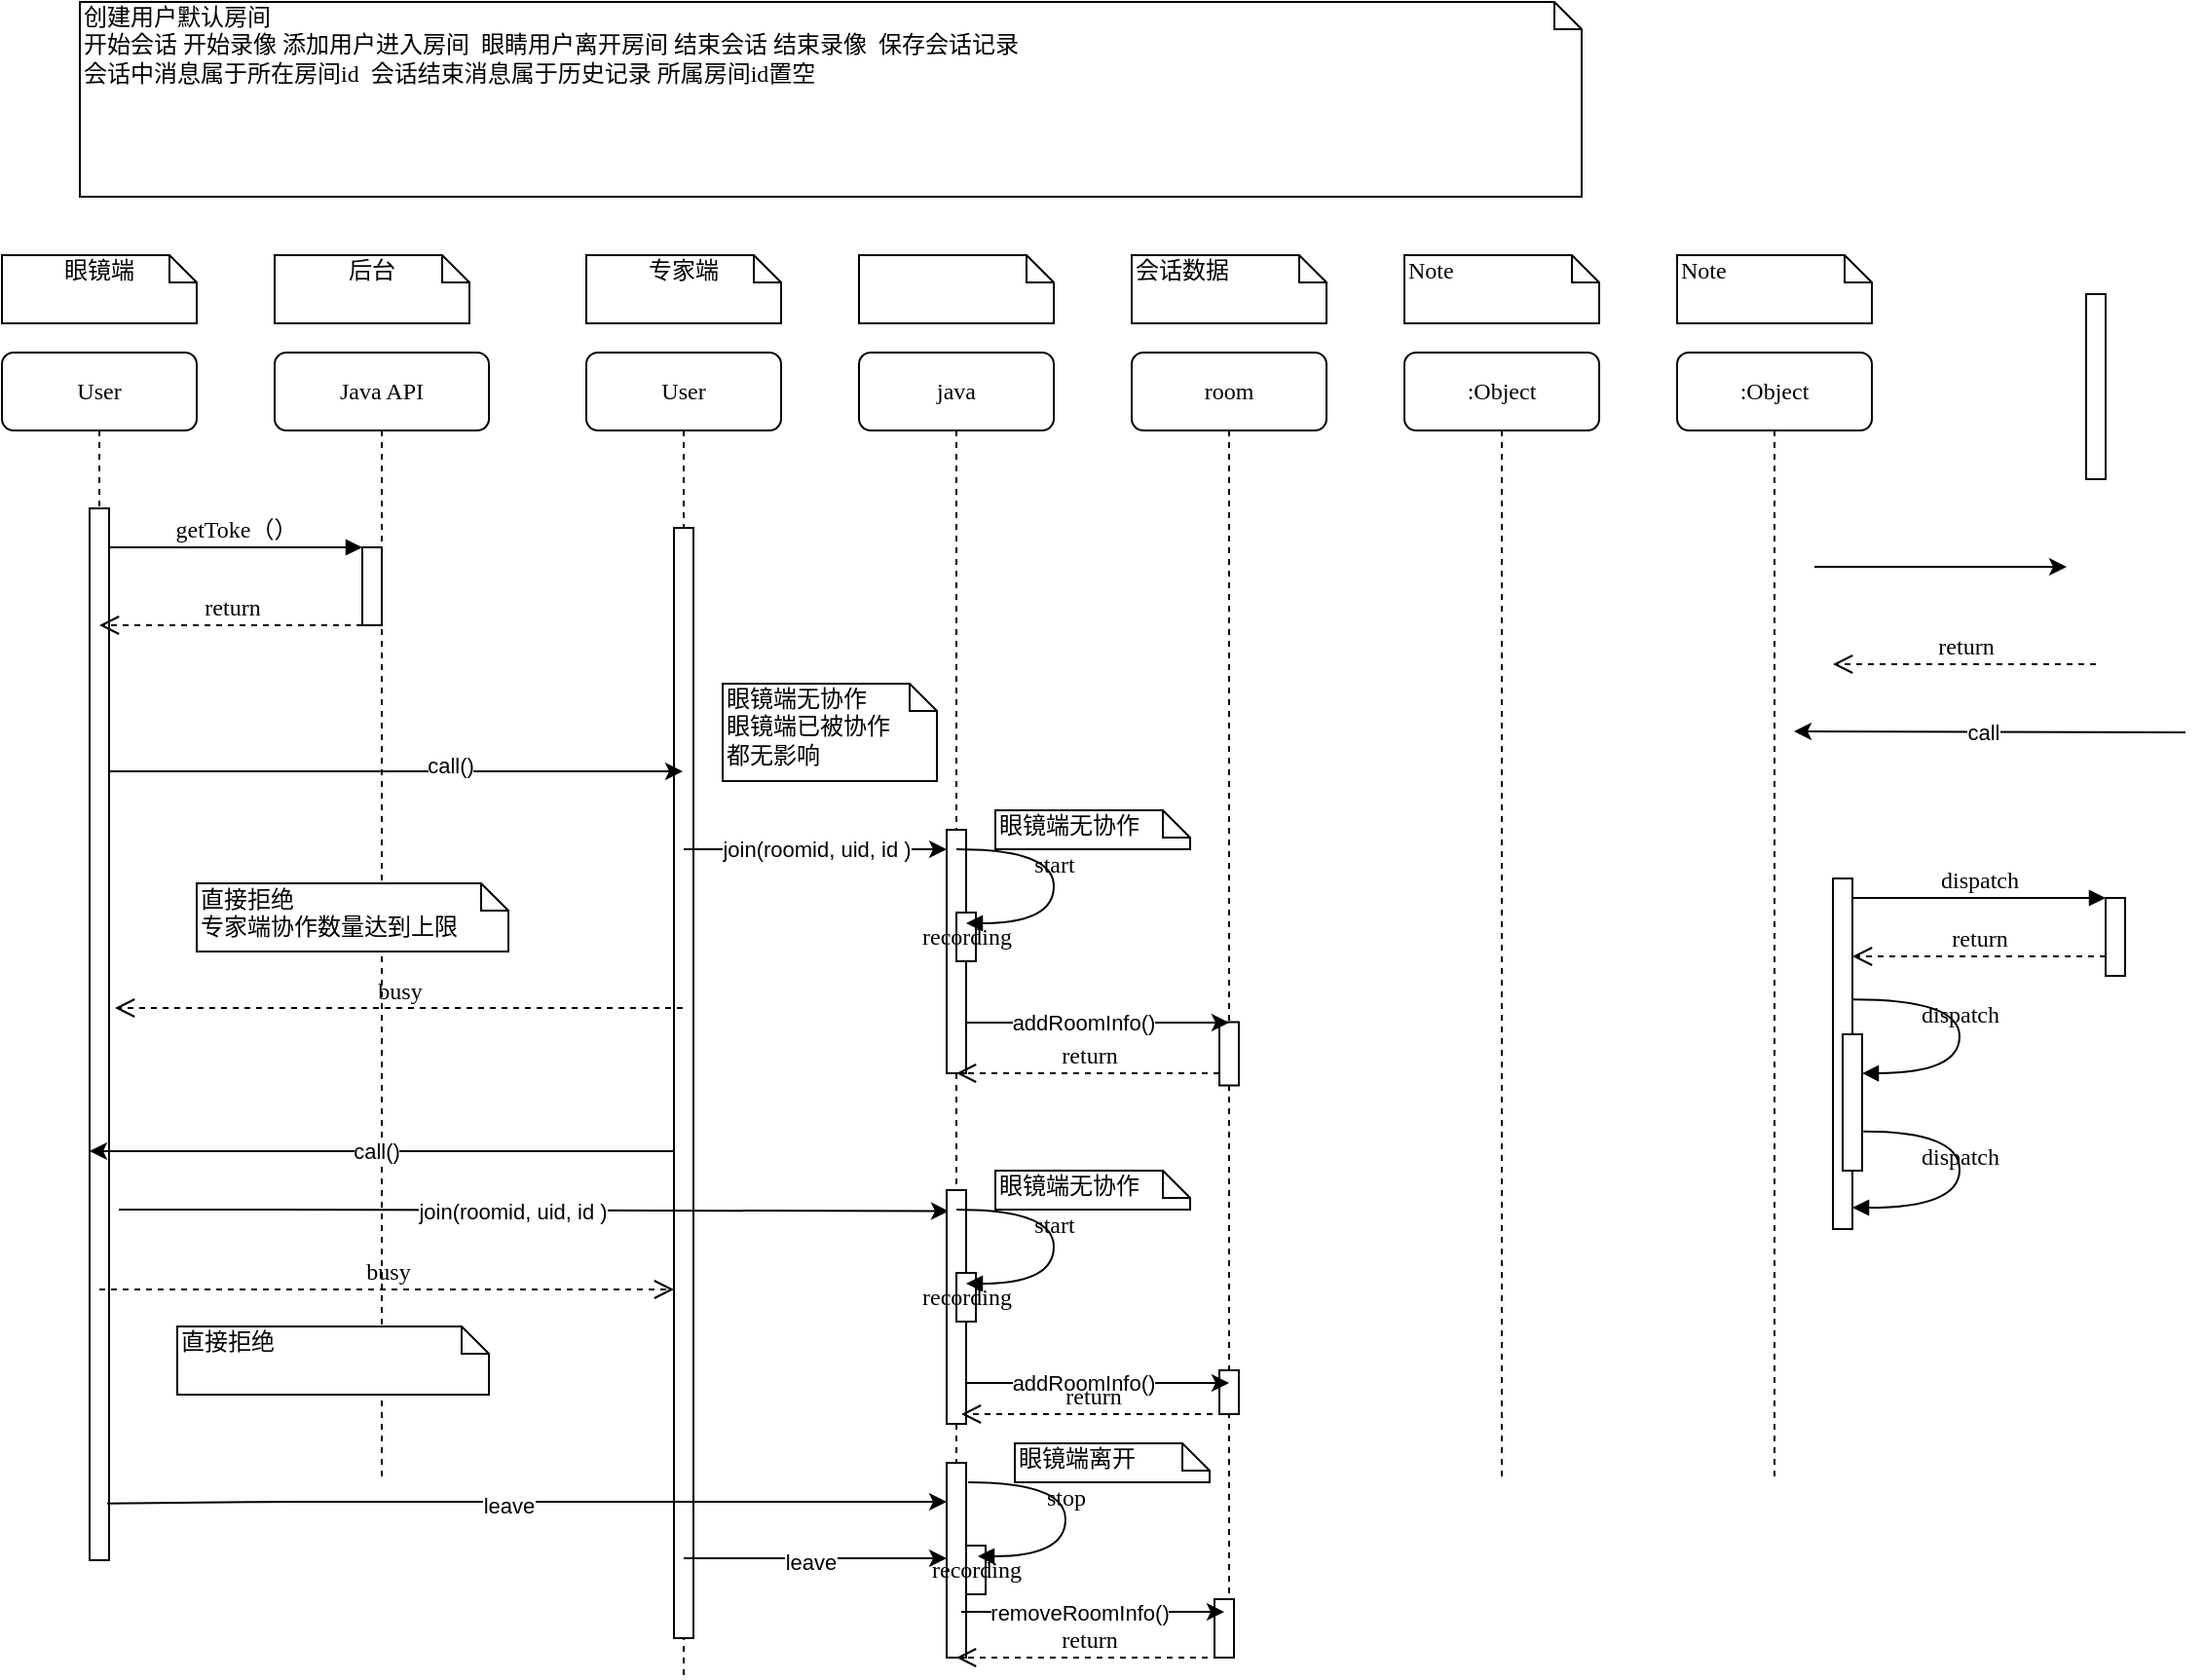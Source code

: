 <mxfile version="14.4.4" type="github">
  <diagram name="Page-1" id="13e1069c-82ec-6db2-03f1-153e76fe0fe0">
    <mxGraphModel dx="1490" dy="1473" grid="1" gridSize="10" guides="1" tooltips="1" connect="1" arrows="1" fold="1" page="1" pageScale="1" pageWidth="1100" pageHeight="850" background="#ffffff" math="0" shadow="0">
      <root>
        <mxCell id="0" />
        <mxCell id="1" parent="0" />
        <mxCell id="7baba1c4bc27f4b0-2" value="Java API" style="shape=umlLifeline;perimeter=lifelinePerimeter;whiteSpace=wrap;html=1;container=1;collapsible=0;recursiveResize=0;outlineConnect=0;rounded=1;shadow=0;comic=0;labelBackgroundColor=none;strokeWidth=1;fontFamily=Verdana;fontSize=12;align=center;" parent="1" vertex="1">
          <mxGeometry x="240" y="80" width="110" height="580" as="geometry" />
        </mxCell>
        <mxCell id="7baba1c4bc27f4b0-10" value="" style="html=1;points=[];perimeter=orthogonalPerimeter;rounded=0;shadow=0;comic=0;labelBackgroundColor=none;strokeWidth=1;fontFamily=Verdana;fontSize=12;align=center;" parent="7baba1c4bc27f4b0-2" vertex="1">
          <mxGeometry x="45" y="100" width="10" height="40" as="geometry" />
        </mxCell>
        <mxCell id="odlqmuHHD26M4DmsH0EI-45" value="直接拒绝" style="shape=note;whiteSpace=wrap;html=1;size=14;verticalAlign=top;align=left;spacingTop=-6;rounded=0;shadow=0;comic=0;labelBackgroundColor=none;strokeWidth=1;fontFamily=Verdana;fontSize=12" parent="7baba1c4bc27f4b0-2" vertex="1">
          <mxGeometry x="-50" y="500" width="160" height="35" as="geometry" />
        </mxCell>
        <mxCell id="7baba1c4bc27f4b0-3" value="User" style="shape=umlLifeline;perimeter=lifelinePerimeter;whiteSpace=wrap;html=1;container=1;collapsible=0;recursiveResize=0;outlineConnect=0;rounded=1;shadow=0;comic=0;labelBackgroundColor=none;strokeWidth=1;fontFamily=Verdana;fontSize=12;align=center;" parent="1" vertex="1">
          <mxGeometry x="400" y="80" width="100" height="680" as="geometry" />
        </mxCell>
        <mxCell id="7baba1c4bc27f4b0-13" value="" style="html=1;points=[];perimeter=orthogonalPerimeter;rounded=0;shadow=0;comic=0;labelBackgroundColor=none;strokeWidth=1;fontFamily=Verdana;fontSize=12;align=center;" parent="7baba1c4bc27f4b0-3" vertex="1">
          <mxGeometry x="45" y="90" width="10" height="570" as="geometry" />
        </mxCell>
        <mxCell id="7baba1c4bc27f4b0-4" value="java" style="shape=umlLifeline;perimeter=lifelinePerimeter;whiteSpace=wrap;html=1;container=1;collapsible=0;recursiveResize=0;outlineConnect=0;rounded=1;shadow=0;comic=0;labelBackgroundColor=none;strokeWidth=1;fontFamily=Verdana;fontSize=12;align=center;" parent="1" vertex="1">
          <mxGeometry x="540" y="80" width="100" height="670" as="geometry" />
        </mxCell>
        <mxCell id="odlqmuHHD26M4DmsH0EI-8" value="" style="html=1;points=[];perimeter=orthogonalPerimeter;rounded=0;shadow=0;comic=0;labelBackgroundColor=none;strokeWidth=1;fontFamily=Verdana;fontSize=12;align=center;" parent="7baba1c4bc27f4b0-4" vertex="1">
          <mxGeometry x="45" y="245" width="10" height="125" as="geometry" />
        </mxCell>
        <mxCell id="odlqmuHHD26M4DmsH0EI-46" value="" style="html=1;points=[];perimeter=orthogonalPerimeter;rounded=0;shadow=0;comic=0;labelBackgroundColor=none;strokeWidth=1;fontFamily=Verdana;fontSize=12;align=center;" parent="7baba1c4bc27f4b0-4" vertex="1">
          <mxGeometry x="45" y="570" width="10" height="100" as="geometry" />
        </mxCell>
        <mxCell id="7baba1c4bc27f4b0-5" value="room" style="shape=umlLifeline;perimeter=lifelinePerimeter;whiteSpace=wrap;html=1;container=1;collapsible=0;recursiveResize=0;outlineConnect=0;rounded=1;shadow=0;comic=0;labelBackgroundColor=none;strokeWidth=1;fontFamily=Verdana;fontSize=12;align=center;" parent="1" vertex="1">
          <mxGeometry x="680" y="80" width="100" height="670" as="geometry" />
        </mxCell>
        <mxCell id="odlqmuHHD26M4DmsH0EI-15" value="" style="html=1;points=[];perimeter=orthogonalPerimeter;rounded=0;shadow=0;comic=0;labelBackgroundColor=none;strokeWidth=1;fontFamily=Verdana;fontSize=12;align=center;" parent="7baba1c4bc27f4b0-5" vertex="1">
          <mxGeometry x="45" y="343.75" width="10" height="32.5" as="geometry" />
        </mxCell>
        <mxCell id="7baba1c4bc27f4b0-6" value=":Object" style="shape=umlLifeline;perimeter=lifelinePerimeter;whiteSpace=wrap;html=1;container=1;collapsible=0;recursiveResize=0;outlineConnect=0;rounded=1;shadow=0;comic=0;labelBackgroundColor=none;strokeWidth=1;fontFamily=Verdana;fontSize=12;align=center;" parent="1" vertex="1">
          <mxGeometry x="820" y="80" width="100" height="580" as="geometry" />
        </mxCell>
        <mxCell id="7baba1c4bc27f4b0-7" value=":Object" style="shape=umlLifeline;perimeter=lifelinePerimeter;whiteSpace=wrap;html=1;container=1;collapsible=0;recursiveResize=0;outlineConnect=0;rounded=1;shadow=0;comic=0;labelBackgroundColor=none;strokeWidth=1;fontFamily=Verdana;fontSize=12;align=center;" parent="1" vertex="1">
          <mxGeometry x="960" y="80" width="100" height="580" as="geometry" />
        </mxCell>
        <mxCell id="7baba1c4bc27f4b0-8" value="User" style="shape=umlLifeline;perimeter=lifelinePerimeter;whiteSpace=wrap;html=1;container=1;collapsible=0;recursiveResize=0;outlineConnect=0;rounded=1;shadow=0;comic=0;labelBackgroundColor=none;strokeWidth=1;fontFamily=Verdana;fontSize=12;align=center;" parent="1" vertex="1">
          <mxGeometry x="100" y="80" width="100" height="620" as="geometry" />
        </mxCell>
        <mxCell id="7baba1c4bc27f4b0-9" value="" style="html=1;points=[];perimeter=orthogonalPerimeter;rounded=0;shadow=0;comic=0;labelBackgroundColor=none;strokeWidth=1;fontFamily=Verdana;fontSize=12;align=center;" parent="7baba1c4bc27f4b0-8" vertex="1">
          <mxGeometry x="45" y="80" width="10" height="540" as="geometry" />
        </mxCell>
        <mxCell id="7baba1c4bc27f4b0-16" value="" style="html=1;points=[];perimeter=orthogonalPerimeter;rounded=0;shadow=0;comic=0;labelBackgroundColor=none;strokeWidth=1;fontFamily=Verdana;fontSize=12;align=center;" parent="1" vertex="1">
          <mxGeometry x="1040" y="350" width="10" height="180" as="geometry" />
        </mxCell>
        <mxCell id="7baba1c4bc27f4b0-19" value="" style="html=1;points=[];perimeter=orthogonalPerimeter;rounded=0;shadow=0;comic=0;labelBackgroundColor=none;strokeWidth=1;fontFamily=Verdana;fontSize=12;align=center;" parent="1" vertex="1">
          <mxGeometry x="1180" y="360" width="10" height="40" as="geometry" />
        </mxCell>
        <mxCell id="7baba1c4bc27f4b0-20" value="dispatch" style="html=1;verticalAlign=bottom;endArrow=block;entryX=0;entryY=0;labelBackgroundColor=none;fontFamily=Verdana;fontSize=12;edgeStyle=elbowEdgeStyle;elbow=vertical;" parent="1" source="7baba1c4bc27f4b0-16" target="7baba1c4bc27f4b0-19" edge="1">
          <mxGeometry relative="1" as="geometry">
            <mxPoint x="1105" y="360" as="sourcePoint" />
          </mxGeometry>
        </mxCell>
        <mxCell id="7baba1c4bc27f4b0-21" value="return" style="html=1;verticalAlign=bottom;endArrow=open;dashed=1;endSize=8;labelBackgroundColor=none;fontFamily=Verdana;fontSize=12;edgeStyle=elbowEdgeStyle;elbow=vertical;" parent="1" source="7baba1c4bc27f4b0-19" target="7baba1c4bc27f4b0-16" edge="1">
          <mxGeometry relative="1" as="geometry">
            <mxPoint x="1105" y="436" as="targetPoint" />
            <Array as="points">
              <mxPoint x="1125" y="390" />
              <mxPoint x="1155" y="390" />
            </Array>
          </mxGeometry>
        </mxCell>
        <mxCell id="7baba1c4bc27f4b0-11" value="getToke（）" style="html=1;verticalAlign=bottom;endArrow=block;entryX=0;entryY=0;labelBackgroundColor=none;fontFamily=Verdana;fontSize=12;edgeStyle=elbowEdgeStyle;elbow=vertical;" parent="1" source="7baba1c4bc27f4b0-9" target="7baba1c4bc27f4b0-10" edge="1">
          <mxGeometry relative="1" as="geometry">
            <mxPoint x="220" y="190" as="sourcePoint" />
          </mxGeometry>
        </mxCell>
        <mxCell id="7baba1c4bc27f4b0-34" value="" style="html=1;points=[];perimeter=orthogonalPerimeter;rounded=0;shadow=0;comic=0;labelBackgroundColor=none;strokeWidth=1;fontFamily=Verdana;fontSize=12;align=center;" parent="1" vertex="1">
          <mxGeometry x="1045" y="430" width="10" height="70" as="geometry" />
        </mxCell>
        <mxCell id="7baba1c4bc27f4b0-35" value="dispatch" style="html=1;verticalAlign=bottom;endArrow=block;labelBackgroundColor=none;fontFamily=Verdana;fontSize=12;elbow=vertical;edgeStyle=orthogonalEdgeStyle;curved=1;entryX=1;entryY=0.286;entryPerimeter=0;exitX=1.038;exitY=0.345;exitPerimeter=0;" parent="1" source="7baba1c4bc27f4b0-16" target="7baba1c4bc27f4b0-34" edge="1">
          <mxGeometry relative="1" as="geometry">
            <mxPoint x="920" y="360" as="sourcePoint" />
            <mxPoint x="1050" y="360" as="targetPoint" />
            <Array as="points">
              <mxPoint x="1105" y="412" />
              <mxPoint x="1105" y="450" />
            </Array>
          </mxGeometry>
        </mxCell>
        <mxCell id="7baba1c4bc27f4b0-36" value="dispatch" style="html=1;verticalAlign=bottom;endArrow=block;labelBackgroundColor=none;fontFamily=Verdana;fontSize=12;elbow=vertical;edgeStyle=orthogonalEdgeStyle;curved=1;exitX=1.066;exitY=0.713;exitPerimeter=0;" parent="1" source="7baba1c4bc27f4b0-34" edge="1">
          <mxGeometry relative="1" as="geometry">
            <mxPoint x="1065.333" y="480" as="sourcePoint" />
            <mxPoint x="1050" y="519" as="targetPoint" />
            <Array as="points">
              <mxPoint x="1105" y="480" />
              <mxPoint x="1105" y="519" />
            </Array>
          </mxGeometry>
        </mxCell>
        <mxCell id="7baba1c4bc27f4b0-40" value="眼镜端" style="shape=note;whiteSpace=wrap;html=1;size=14;verticalAlign=top;align=center;spacingTop=-6;rounded=0;shadow=0;comic=0;labelBackgroundColor=none;strokeWidth=1;fontFamily=Verdana;fontSize=12" parent="1" vertex="1">
          <mxGeometry x="100" y="30" width="100" height="35" as="geometry" />
        </mxCell>
        <mxCell id="7baba1c4bc27f4b0-41" value="后台" style="shape=note;whiteSpace=wrap;html=1;size=14;verticalAlign=top;align=center;spacingTop=-6;rounded=0;shadow=0;comic=0;labelBackgroundColor=none;strokeWidth=1;fontFamily=Verdana;fontSize=12" parent="1" vertex="1">
          <mxGeometry x="240" y="30" width="100" height="35" as="geometry" />
        </mxCell>
        <mxCell id="7baba1c4bc27f4b0-42" value="&lt;div&gt;&lt;span&gt;专家端&lt;/span&gt;&lt;/div&gt;" style="shape=note;whiteSpace=wrap;html=1;size=14;verticalAlign=top;align=center;spacingTop=-6;rounded=0;shadow=0;comic=0;labelBackgroundColor=none;strokeWidth=1;fontFamily=Verdana;fontSize=12" parent="1" vertex="1">
          <mxGeometry x="400" y="30" width="100" height="35" as="geometry" />
        </mxCell>
        <mxCell id="7baba1c4bc27f4b0-43" value="" style="shape=note;whiteSpace=wrap;html=1;size=14;verticalAlign=top;align=left;spacingTop=-6;rounded=0;shadow=0;comic=0;labelBackgroundColor=none;strokeWidth=1;fontFamily=Verdana;fontSize=12" parent="1" vertex="1">
          <mxGeometry x="540" y="30" width="100" height="35" as="geometry" />
        </mxCell>
        <mxCell id="7baba1c4bc27f4b0-44" value="会话数据" style="shape=note;whiteSpace=wrap;html=1;size=14;verticalAlign=top;align=left;spacingTop=-6;rounded=0;shadow=0;comic=0;labelBackgroundColor=none;strokeWidth=1;fontFamily=Verdana;fontSize=12" parent="1" vertex="1">
          <mxGeometry x="680" y="30" width="100" height="35" as="geometry" />
        </mxCell>
        <mxCell id="7baba1c4bc27f4b0-45" value="Note" style="shape=note;whiteSpace=wrap;html=1;size=14;verticalAlign=top;align=left;spacingTop=-6;rounded=0;shadow=0;comic=0;labelBackgroundColor=none;strokeWidth=1;fontFamily=Verdana;fontSize=12" parent="1" vertex="1">
          <mxGeometry x="820" y="30" width="100" height="35" as="geometry" />
        </mxCell>
        <mxCell id="7baba1c4bc27f4b0-46" value="Note" style="shape=note;whiteSpace=wrap;html=1;size=14;verticalAlign=top;align=left;spacingTop=-6;rounded=0;shadow=0;comic=0;labelBackgroundColor=none;strokeWidth=1;fontFamily=Verdana;fontSize=12" parent="1" vertex="1">
          <mxGeometry x="960" y="30" width="100" height="35" as="geometry" />
        </mxCell>
        <mxCell id="odlqmuHHD26M4DmsH0EI-4" value="" style="endArrow=classic;html=1;exitX=1;exitY=0.25;exitDx=0;exitDy=0;exitPerimeter=0;" parent="1" source="7baba1c4bc27f4b0-9" target="7baba1c4bc27f4b0-3" edge="1">
          <mxGeometry width="50" height="50" relative="1" as="geometry">
            <mxPoint x="500" y="400" as="sourcePoint" />
            <mxPoint x="550" y="350" as="targetPoint" />
          </mxGeometry>
        </mxCell>
        <mxCell id="odlqmuHHD26M4DmsH0EI-5" value="call()" style="edgeLabel;html=1;align=center;verticalAlign=middle;resizable=0;points=[];" parent="odlqmuHHD26M4DmsH0EI-4" vertex="1" connectable="0">
          <mxGeometry x="0.181" y="3" relative="1" as="geometry">
            <mxPoint x="1" as="offset" />
          </mxGeometry>
        </mxCell>
        <mxCell id="odlqmuHHD26M4DmsH0EI-6" value="join(roomid, uid, id )" style="endArrow=classic;html=1;" parent="1" target="odlqmuHHD26M4DmsH0EI-8" edge="1">
          <mxGeometry width="50" height="50" relative="1" as="geometry">
            <mxPoint x="450" y="335" as="sourcePoint" />
            <mxPoint x="570" y="335" as="targetPoint" />
            <Array as="points">
              <mxPoint x="520" y="335" />
            </Array>
          </mxGeometry>
        </mxCell>
        <mxCell id="odlqmuHHD26M4DmsH0EI-9" value="" style="endArrow=classic;html=1;entryX=0.1;entryY=0.09;entryDx=0;entryDy=0;entryPerimeter=0;" parent="1" target="odlqmuHHD26M4DmsH0EI-35" edge="1">
          <mxGeometry x="-0.111" width="50" height="50" relative="1" as="geometry">
            <mxPoint x="160" y="520" as="sourcePoint" />
            <mxPoint x="585" y="520" as="targetPoint" />
            <Array as="points">
              <mxPoint x="230" y="520" />
            </Array>
            <mxPoint as="offset" />
          </mxGeometry>
        </mxCell>
        <mxCell id="odlqmuHHD26M4DmsH0EI-32" value="join(roomid, uid, id )" style="edgeLabel;html=1;align=center;verticalAlign=middle;resizable=0;points=[];" parent="odlqmuHHD26M4DmsH0EI-9" vertex="1" connectable="0">
          <mxGeometry x="-0.054" relative="1" as="geometry">
            <mxPoint as="offset" />
          </mxGeometry>
        </mxCell>
        <mxCell id="odlqmuHHD26M4DmsH0EI-11" value="" style="html=1;points=[];perimeter=orthogonalPerimeter;rounded=0;shadow=0;comic=0;labelBackgroundColor=none;strokeWidth=1;fontFamily=Verdana;fontSize=12;align=center;" parent="1" vertex="1">
          <mxGeometry x="1170" y="50" width="10" height="95" as="geometry" />
        </mxCell>
        <mxCell id="odlqmuHHD26M4DmsH0EI-14" value="addRoomInfo()" style="endArrow=classic;html=1;" parent="1" edge="1">
          <mxGeometry x="-0.111" width="50" height="50" relative="1" as="geometry">
            <mxPoint x="595" y="424" as="sourcePoint" />
            <mxPoint x="730" y="424" as="targetPoint" />
            <Array as="points" />
            <mxPoint as="offset" />
          </mxGeometry>
        </mxCell>
        <mxCell id="odlqmuHHD26M4DmsH0EI-16" value="return" style="html=1;verticalAlign=bottom;endArrow=open;dashed=1;endSize=8;labelBackgroundColor=none;fontFamily=Verdana;fontSize=12;edgeStyle=elbowEdgeStyle;elbow=vertical;" parent="1" edge="1">
          <mxGeometry relative="1" as="geometry">
            <mxPoint x="1040" y="240" as="targetPoint" />
            <Array as="points" />
            <mxPoint x="1175" y="240" as="sourcePoint" />
          </mxGeometry>
        </mxCell>
        <mxCell id="odlqmuHHD26M4DmsH0EI-17" value="busy" style="html=1;verticalAlign=bottom;endArrow=open;dashed=1;endSize=8;labelBackgroundColor=none;fontFamily=Verdana;fontSize=12;edgeStyle=elbowEdgeStyle;elbow=vertical;entryX=1.3;entryY=0.475;entryDx=0;entryDy=0;entryPerimeter=0;" parent="1" source="7baba1c4bc27f4b0-3" target="7baba1c4bc27f4b0-9" edge="1">
          <mxGeometry relative="1" as="geometry">
            <mxPoint x="240" y="390" as="targetPoint" />
            <Array as="points" />
            <mxPoint x="375" y="390" as="sourcePoint" />
          </mxGeometry>
        </mxCell>
        <mxCell id="odlqmuHHD26M4DmsH0EI-18" value="return" style="html=1;verticalAlign=bottom;endArrow=open;dashed=1;endSize=8;labelBackgroundColor=none;fontFamily=Verdana;fontSize=12;edgeStyle=elbowEdgeStyle;elbow=vertical;" parent="1" edge="1">
          <mxGeometry relative="1" as="geometry">
            <mxPoint x="150" y="220" as="targetPoint" />
            <Array as="points" />
            <mxPoint x="285" y="220" as="sourcePoint" />
          </mxGeometry>
        </mxCell>
        <mxCell id="odlqmuHHD26M4DmsH0EI-19" value="眼镜端无协作&lt;br&gt;眼镜端已被协作&lt;br&gt;都无影响" style="shape=note;whiteSpace=wrap;html=1;size=14;verticalAlign=top;align=left;spacingTop=-6;rounded=0;shadow=0;comic=0;labelBackgroundColor=none;strokeWidth=1;fontFamily=Verdana;fontSize=12" parent="1" vertex="1">
          <mxGeometry x="470" y="250" width="110" height="50" as="geometry" />
        </mxCell>
        <mxCell id="odlqmuHHD26M4DmsH0EI-20" value="直接拒绝&lt;br&gt;专家端协作数量达到上限" style="shape=note;whiteSpace=wrap;html=1;size=14;verticalAlign=top;align=left;spacingTop=-6;rounded=0;shadow=0;comic=0;labelBackgroundColor=none;strokeWidth=1;fontFamily=Verdana;fontSize=12" parent="1" vertex="1">
          <mxGeometry x="200" y="352.5" width="160" height="35" as="geometry" />
        </mxCell>
        <mxCell id="odlqmuHHD26M4DmsH0EI-21" value="" style="endArrow=classic;html=1;" parent="1" edge="1">
          <mxGeometry x="-0.111" width="50" height="50" relative="1" as="geometry">
            <mxPoint x="445" y="490" as="sourcePoint" />
            <mxPoint x="145" y="490" as="targetPoint" />
            <Array as="points">
              <mxPoint x="345.5" y="490" />
            </Array>
            <mxPoint as="offset" />
          </mxGeometry>
        </mxCell>
        <mxCell id="odlqmuHHD26M4DmsH0EI-22" value="call()" style="edgeLabel;html=1;align=center;verticalAlign=middle;resizable=0;points=[];" parent="odlqmuHHD26M4DmsH0EI-21" vertex="1" connectable="0">
          <mxGeometry x="0.05" relative="1" as="geometry">
            <mxPoint x="4" as="offset" />
          </mxGeometry>
        </mxCell>
        <mxCell id="odlqmuHHD26M4DmsH0EI-23" value="" style="endArrow=classic;html=1;" parent="1" edge="1">
          <mxGeometry x="-0.111" width="50" height="50" relative="1" as="geometry">
            <mxPoint x="1221" y="275" as="sourcePoint" />
            <mxPoint x="1020" y="274.5" as="targetPoint" />
            <Array as="points">
              <mxPoint x="1220.5" y="274.5" />
            </Array>
            <mxPoint as="offset" />
          </mxGeometry>
        </mxCell>
        <mxCell id="odlqmuHHD26M4DmsH0EI-24" value="call" style="edgeLabel;html=1;align=center;verticalAlign=middle;resizable=0;points=[];" parent="odlqmuHHD26M4DmsH0EI-23" vertex="1" connectable="0">
          <mxGeometry x="0.05" relative="1" as="geometry">
            <mxPoint x="1" as="offset" />
          </mxGeometry>
        </mxCell>
        <mxCell id="odlqmuHHD26M4DmsH0EI-26" value="" style="endArrow=classic;html=1;" parent="1" edge="1">
          <mxGeometry x="-0.111" width="50" height="50" relative="1" as="geometry">
            <mxPoint x="1030.5" y="190" as="sourcePoint" />
            <mxPoint x="1160" y="190" as="targetPoint" />
            <Array as="points">
              <mxPoint x="1100.5" y="190" />
            </Array>
            <mxPoint as="offset" />
          </mxGeometry>
        </mxCell>
        <mxCell id="odlqmuHHD26M4DmsH0EI-28" value="recording" style="html=1;points=[];perimeter=orthogonalPerimeter;rounded=0;shadow=0;comic=0;labelBackgroundColor=none;strokeWidth=1;fontFamily=Verdana;fontSize=12;align=center;" parent="1" vertex="1">
          <mxGeometry x="590" y="367.5" width="10" height="25" as="geometry" />
        </mxCell>
        <mxCell id="odlqmuHHD26M4DmsH0EI-30" value="start" style="html=1;verticalAlign=bottom;endArrow=block;labelBackgroundColor=none;fontFamily=Verdana;fontSize=12;elbow=vertical;edgeStyle=orthogonalEdgeStyle;curved=1;exitX=1.038;exitY=0.345;exitPerimeter=0;" parent="1" edge="1">
          <mxGeometry relative="1" as="geometry">
            <mxPoint x="590.0" y="335.0" as="sourcePoint" />
            <mxPoint x="595" y="373" as="targetPoint" />
            <Array as="points">
              <mxPoint x="640" y="335" />
              <mxPoint x="640" y="373" />
            </Array>
          </mxGeometry>
        </mxCell>
        <mxCell id="odlqmuHHD26M4DmsH0EI-31" value="&lt;span&gt;眼镜端无协作&lt;/span&gt;" style="shape=note;whiteSpace=wrap;html=1;size=14;verticalAlign=top;align=left;spacingTop=-6;rounded=0;shadow=0;comic=0;labelBackgroundColor=none;strokeWidth=1;fontFamily=Verdana;fontSize=12" parent="1" vertex="1">
          <mxGeometry x="610" y="315" width="100" height="20" as="geometry" />
        </mxCell>
        <mxCell id="odlqmuHHD26M4DmsH0EI-33" value="busy" style="html=1;verticalAlign=bottom;endArrow=open;dashed=1;endSize=8;labelBackgroundColor=none;fontFamily=Verdana;fontSize=12;edgeStyle=elbowEdgeStyle;elbow=vertical;" parent="1" source="7baba1c4bc27f4b0-8" target="7baba1c4bc27f4b0-13" edge="1">
          <mxGeometry relative="1" as="geometry">
            <mxPoint x="144.25" y="560" as="targetPoint" />
            <Array as="points">
              <mxPoint x="400" y="561" />
            </Array>
            <mxPoint x="390" y="540" as="sourcePoint" />
          </mxGeometry>
        </mxCell>
        <mxCell id="odlqmuHHD26M4DmsH0EI-35" value="" style="html=1;points=[];perimeter=orthogonalPerimeter;rounded=0;shadow=0;comic=0;labelBackgroundColor=none;strokeWidth=1;fontFamily=Verdana;fontSize=12;align=center;" parent="1" vertex="1">
          <mxGeometry x="585" y="510" width="10" height="120" as="geometry" />
        </mxCell>
        <mxCell id="odlqmuHHD26M4DmsH0EI-36" value="" style="html=1;points=[];perimeter=orthogonalPerimeter;rounded=0;shadow=0;comic=0;labelBackgroundColor=none;strokeWidth=1;fontFamily=Verdana;fontSize=12;align=center;" parent="1" vertex="1">
          <mxGeometry x="725" y="602.5" width="10" height="22.5" as="geometry" />
        </mxCell>
        <mxCell id="odlqmuHHD26M4DmsH0EI-37" value="addRoomInfo()" style="endArrow=classic;html=1;" parent="1" edge="1">
          <mxGeometry x="-0.111" width="50" height="50" relative="1" as="geometry">
            <mxPoint x="595" y="609" as="sourcePoint" />
            <mxPoint x="730" y="609" as="targetPoint" />
            <Array as="points" />
            <mxPoint as="offset" />
          </mxGeometry>
        </mxCell>
        <mxCell id="odlqmuHHD26M4DmsH0EI-38" value="recording" style="html=1;points=[];perimeter=orthogonalPerimeter;rounded=0;shadow=0;comic=0;labelBackgroundColor=none;strokeWidth=1;fontFamily=Verdana;fontSize=12;align=center;" parent="1" vertex="1">
          <mxGeometry x="590" y="552.5" width="10" height="25" as="geometry" />
        </mxCell>
        <mxCell id="odlqmuHHD26M4DmsH0EI-39" value="start" style="html=1;verticalAlign=bottom;endArrow=block;labelBackgroundColor=none;fontFamily=Verdana;fontSize=12;elbow=vertical;edgeStyle=orthogonalEdgeStyle;curved=1;exitX=1.038;exitY=0.345;exitPerimeter=0;" parent="1" edge="1">
          <mxGeometry relative="1" as="geometry">
            <mxPoint x="590" y="520" as="sourcePoint" />
            <mxPoint x="595" y="558" as="targetPoint" />
            <Array as="points">
              <mxPoint x="640" y="520" />
              <mxPoint x="640" y="558" />
            </Array>
          </mxGeometry>
        </mxCell>
        <mxCell id="odlqmuHHD26M4DmsH0EI-40" value="&lt;span&gt;眼镜端无协作&lt;/span&gt;" style="shape=note;whiteSpace=wrap;html=1;size=14;verticalAlign=top;align=left;spacingTop=-6;rounded=0;shadow=0;comic=0;labelBackgroundColor=none;strokeWidth=1;fontFamily=Verdana;fontSize=12" parent="1" vertex="1">
          <mxGeometry x="610" y="500" width="100" height="20" as="geometry" />
        </mxCell>
        <mxCell id="odlqmuHHD26M4DmsH0EI-43" value="return" style="html=1;verticalAlign=bottom;endArrow=open;dashed=1;endSize=8;labelBackgroundColor=none;fontFamily=Verdana;fontSize=12;edgeStyle=elbowEdgeStyle;elbow=vertical;" parent="1" edge="1">
          <mxGeometry relative="1" as="geometry">
            <mxPoint x="590" y="450" as="targetPoint" />
            <Array as="points" />
            <mxPoint x="725" y="450" as="sourcePoint" />
          </mxGeometry>
        </mxCell>
        <mxCell id="odlqmuHHD26M4DmsH0EI-44" value="return" style="html=1;verticalAlign=bottom;endArrow=open;dashed=1;endSize=8;labelBackgroundColor=none;fontFamily=Verdana;fontSize=12;edgeStyle=elbowEdgeStyle;elbow=vertical;" parent="1" edge="1">
          <mxGeometry relative="1" as="geometry">
            <mxPoint x="592.5" y="625" as="targetPoint" />
            <Array as="points" />
            <mxPoint x="727.5" y="625" as="sourcePoint" />
          </mxGeometry>
        </mxCell>
        <mxCell id="odlqmuHHD26M4DmsH0EI-47" value="" style="endArrow=classic;html=1;exitX=0.9;exitY=0.946;exitDx=0;exitDy=0;exitPerimeter=0;" parent="1" source="7baba1c4bc27f4b0-9" target="odlqmuHHD26M4DmsH0EI-46" edge="1">
          <mxGeometry x="-0.111" width="50" height="50" relative="1" as="geometry">
            <mxPoint x="180" y="670" as="sourcePoint" />
            <mxPoint x="299.5" y="670" as="targetPoint" />
            <Array as="points">
              <mxPoint x="240" y="670" />
            </Array>
            <mxPoint as="offset" />
          </mxGeometry>
        </mxCell>
        <mxCell id="odlqmuHHD26M4DmsH0EI-48" value="leave" style="edgeLabel;html=1;align=center;verticalAlign=middle;resizable=0;points=[];" parent="odlqmuHHD26M4DmsH0EI-47" vertex="1" connectable="0">
          <mxGeometry x="-0.044" y="-2" relative="1" as="geometry">
            <mxPoint as="offset" />
          </mxGeometry>
        </mxCell>
        <mxCell id="odlqmuHHD26M4DmsH0EI-51" value="" style="endArrow=classic;html=1;" parent="1" edge="1">
          <mxGeometry x="-0.111" width="50" height="50" relative="1" as="geometry">
            <mxPoint x="450" y="699" as="sourcePoint" />
            <mxPoint x="585" y="699" as="targetPoint" />
            <Array as="points" />
            <mxPoint as="offset" />
          </mxGeometry>
        </mxCell>
        <mxCell id="odlqmuHHD26M4DmsH0EI-52" value="leave" style="edgeLabel;html=1;align=center;verticalAlign=middle;resizable=0;points=[];" parent="odlqmuHHD26M4DmsH0EI-51" vertex="1" connectable="0">
          <mxGeometry x="-0.044" y="-2" relative="1" as="geometry">
            <mxPoint as="offset" />
          </mxGeometry>
        </mxCell>
        <mxCell id="odlqmuHHD26M4DmsH0EI-53" value="recording" style="html=1;points=[];perimeter=orthogonalPerimeter;rounded=0;shadow=0;comic=0;labelBackgroundColor=none;strokeWidth=1;fontFamily=Verdana;fontSize=12;align=center;" parent="1" vertex="1">
          <mxGeometry x="595" y="692.5" width="10" height="25" as="geometry" />
        </mxCell>
        <mxCell id="odlqmuHHD26M4DmsH0EI-54" value="stop" style="html=1;verticalAlign=bottom;endArrow=block;labelBackgroundColor=none;fontFamily=Verdana;fontSize=12;elbow=vertical;edgeStyle=orthogonalEdgeStyle;curved=1;exitX=1.038;exitY=0.345;exitPerimeter=0;" parent="1" edge="1">
          <mxGeometry relative="1" as="geometry">
            <mxPoint x="596" y="660" as="sourcePoint" />
            <mxPoint x="601" y="698" as="targetPoint" />
            <Array as="points">
              <mxPoint x="646" y="660" />
              <mxPoint x="646" y="698" />
            </Array>
          </mxGeometry>
        </mxCell>
        <mxCell id="odlqmuHHD26M4DmsH0EI-56" value="" style="html=1;points=[];perimeter=orthogonalPerimeter;rounded=0;shadow=0;comic=0;labelBackgroundColor=none;strokeWidth=1;fontFamily=Verdana;fontSize=12;align=center;" parent="1" vertex="1">
          <mxGeometry x="722.5" y="720" width="10" height="30" as="geometry" />
        </mxCell>
        <mxCell id="odlqmuHHD26M4DmsH0EI-57" value="removeRoomInfo()" style="endArrow=classic;html=1;" parent="1" edge="1">
          <mxGeometry x="-0.111" width="50" height="50" relative="1" as="geometry">
            <mxPoint x="592.5" y="726.5" as="sourcePoint" />
            <mxPoint x="727.5" y="726.5" as="targetPoint" />
            <Array as="points" />
            <mxPoint as="offset" />
          </mxGeometry>
        </mxCell>
        <mxCell id="odlqmuHHD26M4DmsH0EI-58" value="return" style="html=1;verticalAlign=bottom;endArrow=open;dashed=1;endSize=8;labelBackgroundColor=none;fontFamily=Verdana;fontSize=12;edgeStyle=elbowEdgeStyle;elbow=vertical;" parent="1" edge="1">
          <mxGeometry relative="1" as="geometry">
            <mxPoint x="590" y="750" as="targetPoint" />
            <Array as="points" />
            <mxPoint x="725" y="750" as="sourcePoint" />
          </mxGeometry>
        </mxCell>
        <mxCell id="odlqmuHHD26M4DmsH0EI-59" value="&lt;span&gt;眼镜端离开&lt;/span&gt;" style="shape=note;whiteSpace=wrap;html=1;size=14;verticalAlign=top;align=left;spacingTop=-6;rounded=0;shadow=0;comic=0;labelBackgroundColor=none;strokeWidth=1;fontFamily=Verdana;fontSize=12" parent="1" vertex="1">
          <mxGeometry x="620" y="640" width="100" height="20" as="geometry" />
        </mxCell>
        <mxCell id="P2DkG12NdxDLuXwxPzHu-1" value="创建用户默认房间&amp;nbsp;&lt;br&gt;开始会话 开始录像 添加用户进入房间&amp;nbsp; 眼睛用户离开房间 结束会话 结束录像&amp;nbsp; 保存会话记录&lt;br&gt;会话中消息属于所在房间id&amp;nbsp; 会话结束消息属于历史记录 所属房间id置空" style="shape=note;whiteSpace=wrap;html=1;size=14;verticalAlign=top;align=left;spacingTop=-6;rounded=0;shadow=0;comic=0;labelBackgroundColor=none;strokeWidth=1;fontFamily=Verdana;fontSize=12" vertex="1" parent="1">
          <mxGeometry x="140" y="-100" width="771" height="100" as="geometry" />
        </mxCell>
      </root>
    </mxGraphModel>
  </diagram>
</mxfile>
